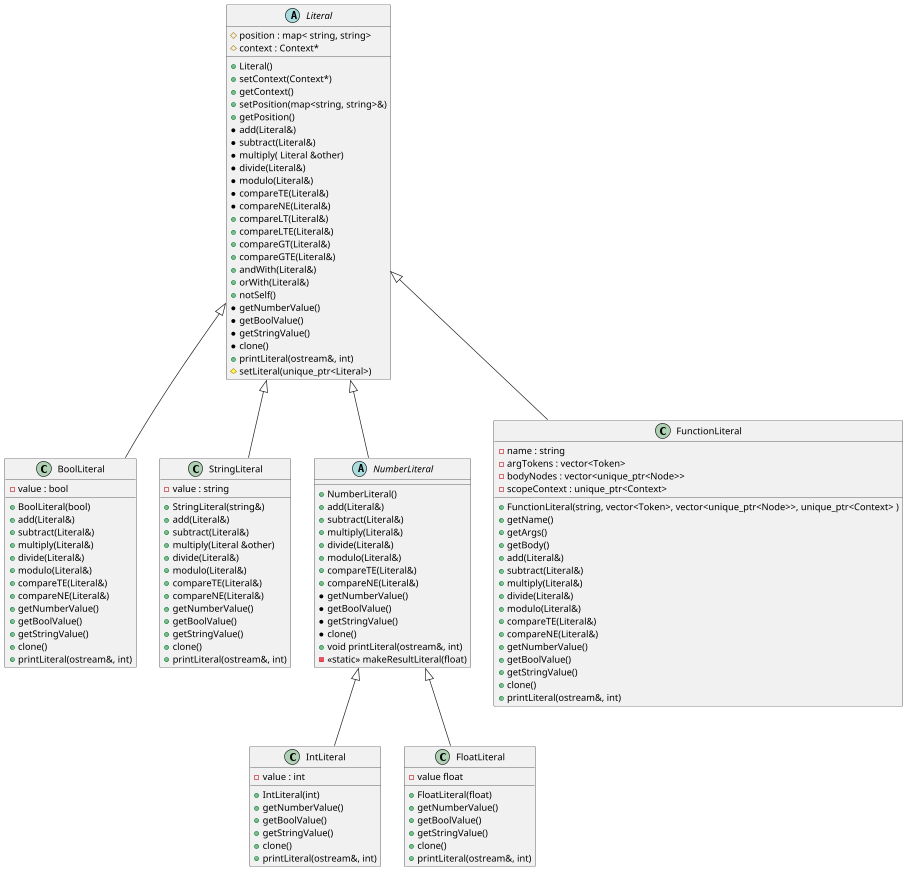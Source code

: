 @startuml Literal
scale 2/3

abstract class Literal {
    + Literal()
    + setContext(Context*)
    + getContext()
    + setPosition(map<string, string>&)
    + getPosition() 
    * add(Literal&)
    * subtract(Literal&)
    * multiply( Literal &other)
    * divide(Literal&)
    * modulo(Literal&)
    * compareTE(Literal&)
    * compareNE(Literal&)
    + compareLT(Literal&)
    + compareLTE(Literal&)
    + compareGT(Literal&) 
    + compareGTE(Literal&) 
    + andWith(Literal&) 
    + orWith(Literal&) 
    + notSelf()
    * getNumberValue()
    * getBoolValue()
    * getStringValue()
    * clone()
    + printLiteral(ostream&, int)
    # setLiteral(unique_ptr<Literal>)
    # position : map< string, string>
    # context : Context*
}

class BoolLiteral{
    + BoolLiteral(bool)
    + add(Literal&)
    + subtract(Literal&)
    + multiply(Literal&)
    + divide(Literal&)
    + modulo(Literal&)
    + compareTE(Literal&)
    + compareNE(Literal&)
    + getNumberValue()
    + getBoolValue()
    + getStringValue()
    + clone()
    + printLiteral(ostream&, int)
    - value : bool

}

class StringLiteral{
    + StringLiteral(string&)
    + add(Literal&)
    + subtract(Literal&)
    + multiply(Literal &other)
    + divide(Literal&)
    + modulo(Literal&)
    + compareTE(Literal&)
    + compareNE(Literal&)
    + getNumberValue()
    + getBoolValue()
    + getStringValue()
    + clone()
    + printLiteral(ostream&, int)
    - value : string
}

abstract class NumberLiteral{
    + NumberLiteral()
    + add(Literal&)
    + subtract(Literal&)
    + multiply(Literal&)
    + divide(Literal&)
    + modulo(Literal&)
    + compareTE(Literal&)
    + compareNE(Literal&)
    * getNumberValue()
    * getBoolValue()
    * getStringValue()
    * clone()
    + void printLiteral(ostream&, int)
    - <<static>> makeResultLiteral(float) 
} 

class IntLiteral{
    + IntLiteral(int)
    + getNumberValue()
    + getBoolValue()
    + getStringValue()
    + clone()
    + printLiteral(ostream&, int)
    - value : int
}

class FloatLiteral{
    + FloatLiteral(float)
    + getNumberValue()
    + getBoolValue()
    + getStringValue()
    + clone()
    + printLiteral(ostream&, int)
    - value float
} 

class FunctionLiteral  {
    + FunctionLiteral(string, vector<Token>, vector<unique_ptr<Node>>, unique_ptr<Context> )
    + getName()
    + getArgs()
    + getBody()
    + add(Literal&)
    + subtract(Literal&)
    + multiply(Literal&)
    + divide(Literal&)
    + modulo(Literal&)
    + compareTE(Literal&)
    + compareNE(Literal&)
    + getNumberValue()
    + getBoolValue()
    + getStringValue()
    + clone()
    + printLiteral(ostream&, int)
    - name : string
    - argTokens : vector<Token>
    - bodyNodes : vector<unique_ptr<Node>>
    - scopeContext : unique_ptr<Context>
}

Literal <|-- BoolLiteral
Literal <|-- StringLiteral
Literal <|-- FunctionLiteral
Literal <|-- NumberLiteral
NumberLiteral <|-- IntLiteral
NumberLiteral <|-- FloatLiteral

@enduml